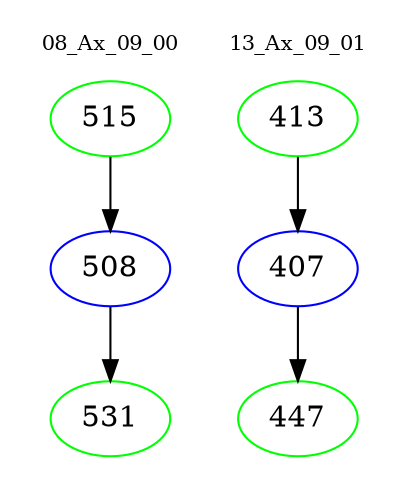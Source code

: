 digraph{
subgraph cluster_0 {
color = white
label = "08_Ax_09_00";
fontsize=10;
T0_515 [label="515", color="green"]
T0_515 -> T0_508 [color="black"]
T0_508 [label="508", color="blue"]
T0_508 -> T0_531 [color="black"]
T0_531 [label="531", color="green"]
}
subgraph cluster_1 {
color = white
label = "13_Ax_09_01";
fontsize=10;
T1_413 [label="413", color="green"]
T1_413 -> T1_407 [color="black"]
T1_407 [label="407", color="blue"]
T1_407 -> T1_447 [color="black"]
T1_447 [label="447", color="green"]
}
}

